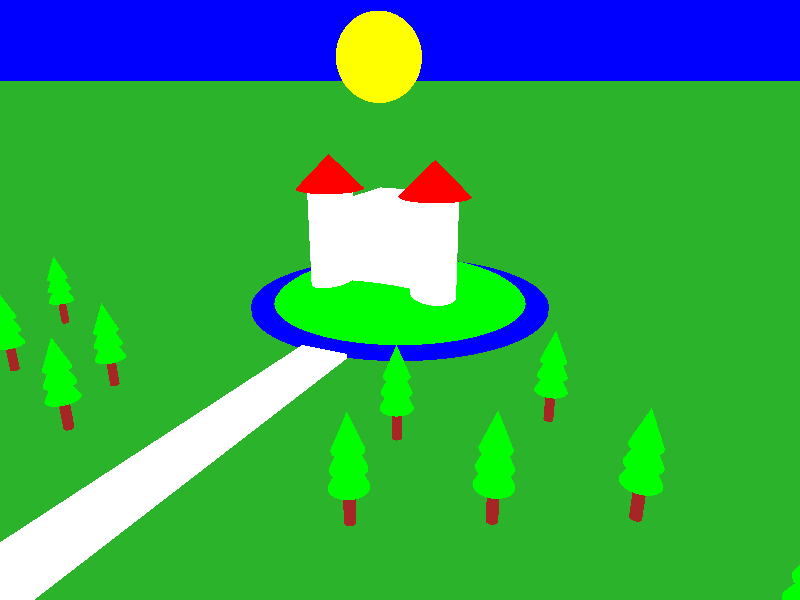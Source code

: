#version  3.7;
global_settings { assumed_gamma 2.2 }

#include "shapes.inc"
#include "colors.inc"
#include "textures.inc"
#include "rand.inc"


// Main light source
light_source { <-50.0, 100, -80.0> colour White }

// Dim side light to fill shadows
light_source { <250.0, 25.0, -100.0> colour DimGray }


camera { // Wide Angle
   location <6.0, 5.0, -13.0>
   angle 65 
   right     x*image_width/image_height
   look_at <0, 0, 0>
}
/*camera { // Gate View
   location <2.0, 2.0, -4.0>
   angle 65 
   right     x*image_width/image_height
   look_at <0, 0.5, 0>
}*/

background { color Blue }

plane {
   y, 0 // perpendicular to axis, offset
   texture {
      pigment { 
         color <0.184314, 0.7, 0.184314>
      }
   }
}

#declare Turret = union {
   cylinder {
      <0, 0, 0>, <0, 2.25, 0>, 0.5 // center of one end, center of other end, radius
      texture {
         
         pigment { 
            color <1.0, 1.0, 1.0, 0.0, 0.0> // <red, green, blue, filter, transmit>
         }
      }
   }
   cone {
      <0, 2.25, 0>, 0.75 // <x, y, z>, center & radius of one end
      <0, 3, 0>, 0 // <x, y, z>, center & radius of the other end
      texture {
         pigment { 
            color Red
         }
      }
   }
}

#declare JCastle = union {
   box {
      <-1, 0, -1>, <1, 2, 1> // <x, y, z> near lower left corner, <x, y, z> far upper right corner
      texture {
         pigment { color White }
      }
   }

   object {
      Turret
      translate <1.25, 0, -1> // <x, y, z>
   }

   object {
      Turret
      translate <-1.25, 0, -1> // <x, y, z>
   }

   sphere {
      <-1, 5, 1>, 1 // <x, y, z>, radius
      texture {
         pigment { color Yellow }
      }
   }
}
object {
   JCastle
   translate <0, 0.5, 0>
}

#declare Hill = union {
   sphere { // Hill
      <0,0,0>, 3
      texture {
         pigment { color Green }
      }
      scale <1.0, 0.25, 1.0> // <x, y, z>
   }

   cylinder { // Moat
      <0, -0.5, 0>, <0, 0.1, 0>, 3.5 // center of one end, center of other end, radius
      texture {
         pigment { color Blue }
      }   
   }
}
object { Hill }

#declare Tree = union {
   cylinder {
      <0, 0, 0>, <0, 0.5, 0>, 0.075 // center of one end, center of other end, radius
      texture {
         pigment { color Brown }
      }
   }
   cone {
      <0, 0.5, 0>, 0.25 // <x, y, z>, center & radius of one end
      <0, 1, 0>, 0 // <x, y, z>, center & radius of the other end
      texture {
         pigment { color Green }
      }
   }
   cone {
      <0, 0.75, 0>, 0.23 // <x, y, z>, center & radius of one end
      <0, 1.25, 0>, 0 // <x, y, z>, center & radius of the other end
      texture {
         pigment { color Green }
      }
   }
   cone {
      <0, 1, 0>, 0.2 // <x, y, z>, center & radius of one end
      <0, 1.5, 0>, 0 // <x, y, z>, center & radius of the other end
      texture {
         pigment { color Green }
      }
   }
}

#declare Forest1Seed = seed(519);
#declare Forest1UpperX = -2;
#declare Forest1LowerX = -10;
#declare Forest1UpperZ = -4;
#declare Forest1LowerZ = -10;
#declare n = 0;
#while (n < 10)
   object {
      Tree
      translate VRand_In_Box(<Forest1UpperX,0,Forest1UpperZ>, <Forest1LowerX,0,Forest1LowerZ>, Forest1Seed)
   }
   #declare n = n + 1;
#end

#declare Forest2Seed = seed(77);
#declare Forest2UpperX = 2;
#declare Forest2LowerX = 10;
#declare Forest2UpperZ = -4;
#declare Forest2LowerZ = -10;
#declare n = 0;
#while (n < 10)
   object {
      Tree
      translate VRand_In_Box(<Forest2UpperX,0,Forest2UpperZ>, <Forest2LowerX,0,Forest2LowerZ>, Forest2Seed)
   }
   #declare n = n + 1;
#end

box {
   <-0.5, 0, -3.5>, <0.5, 0.1, -20> // <x, y, z> near lower left corner, <x, y, z> far upper right corner
   texture {
      pigment { color White }
   }
}